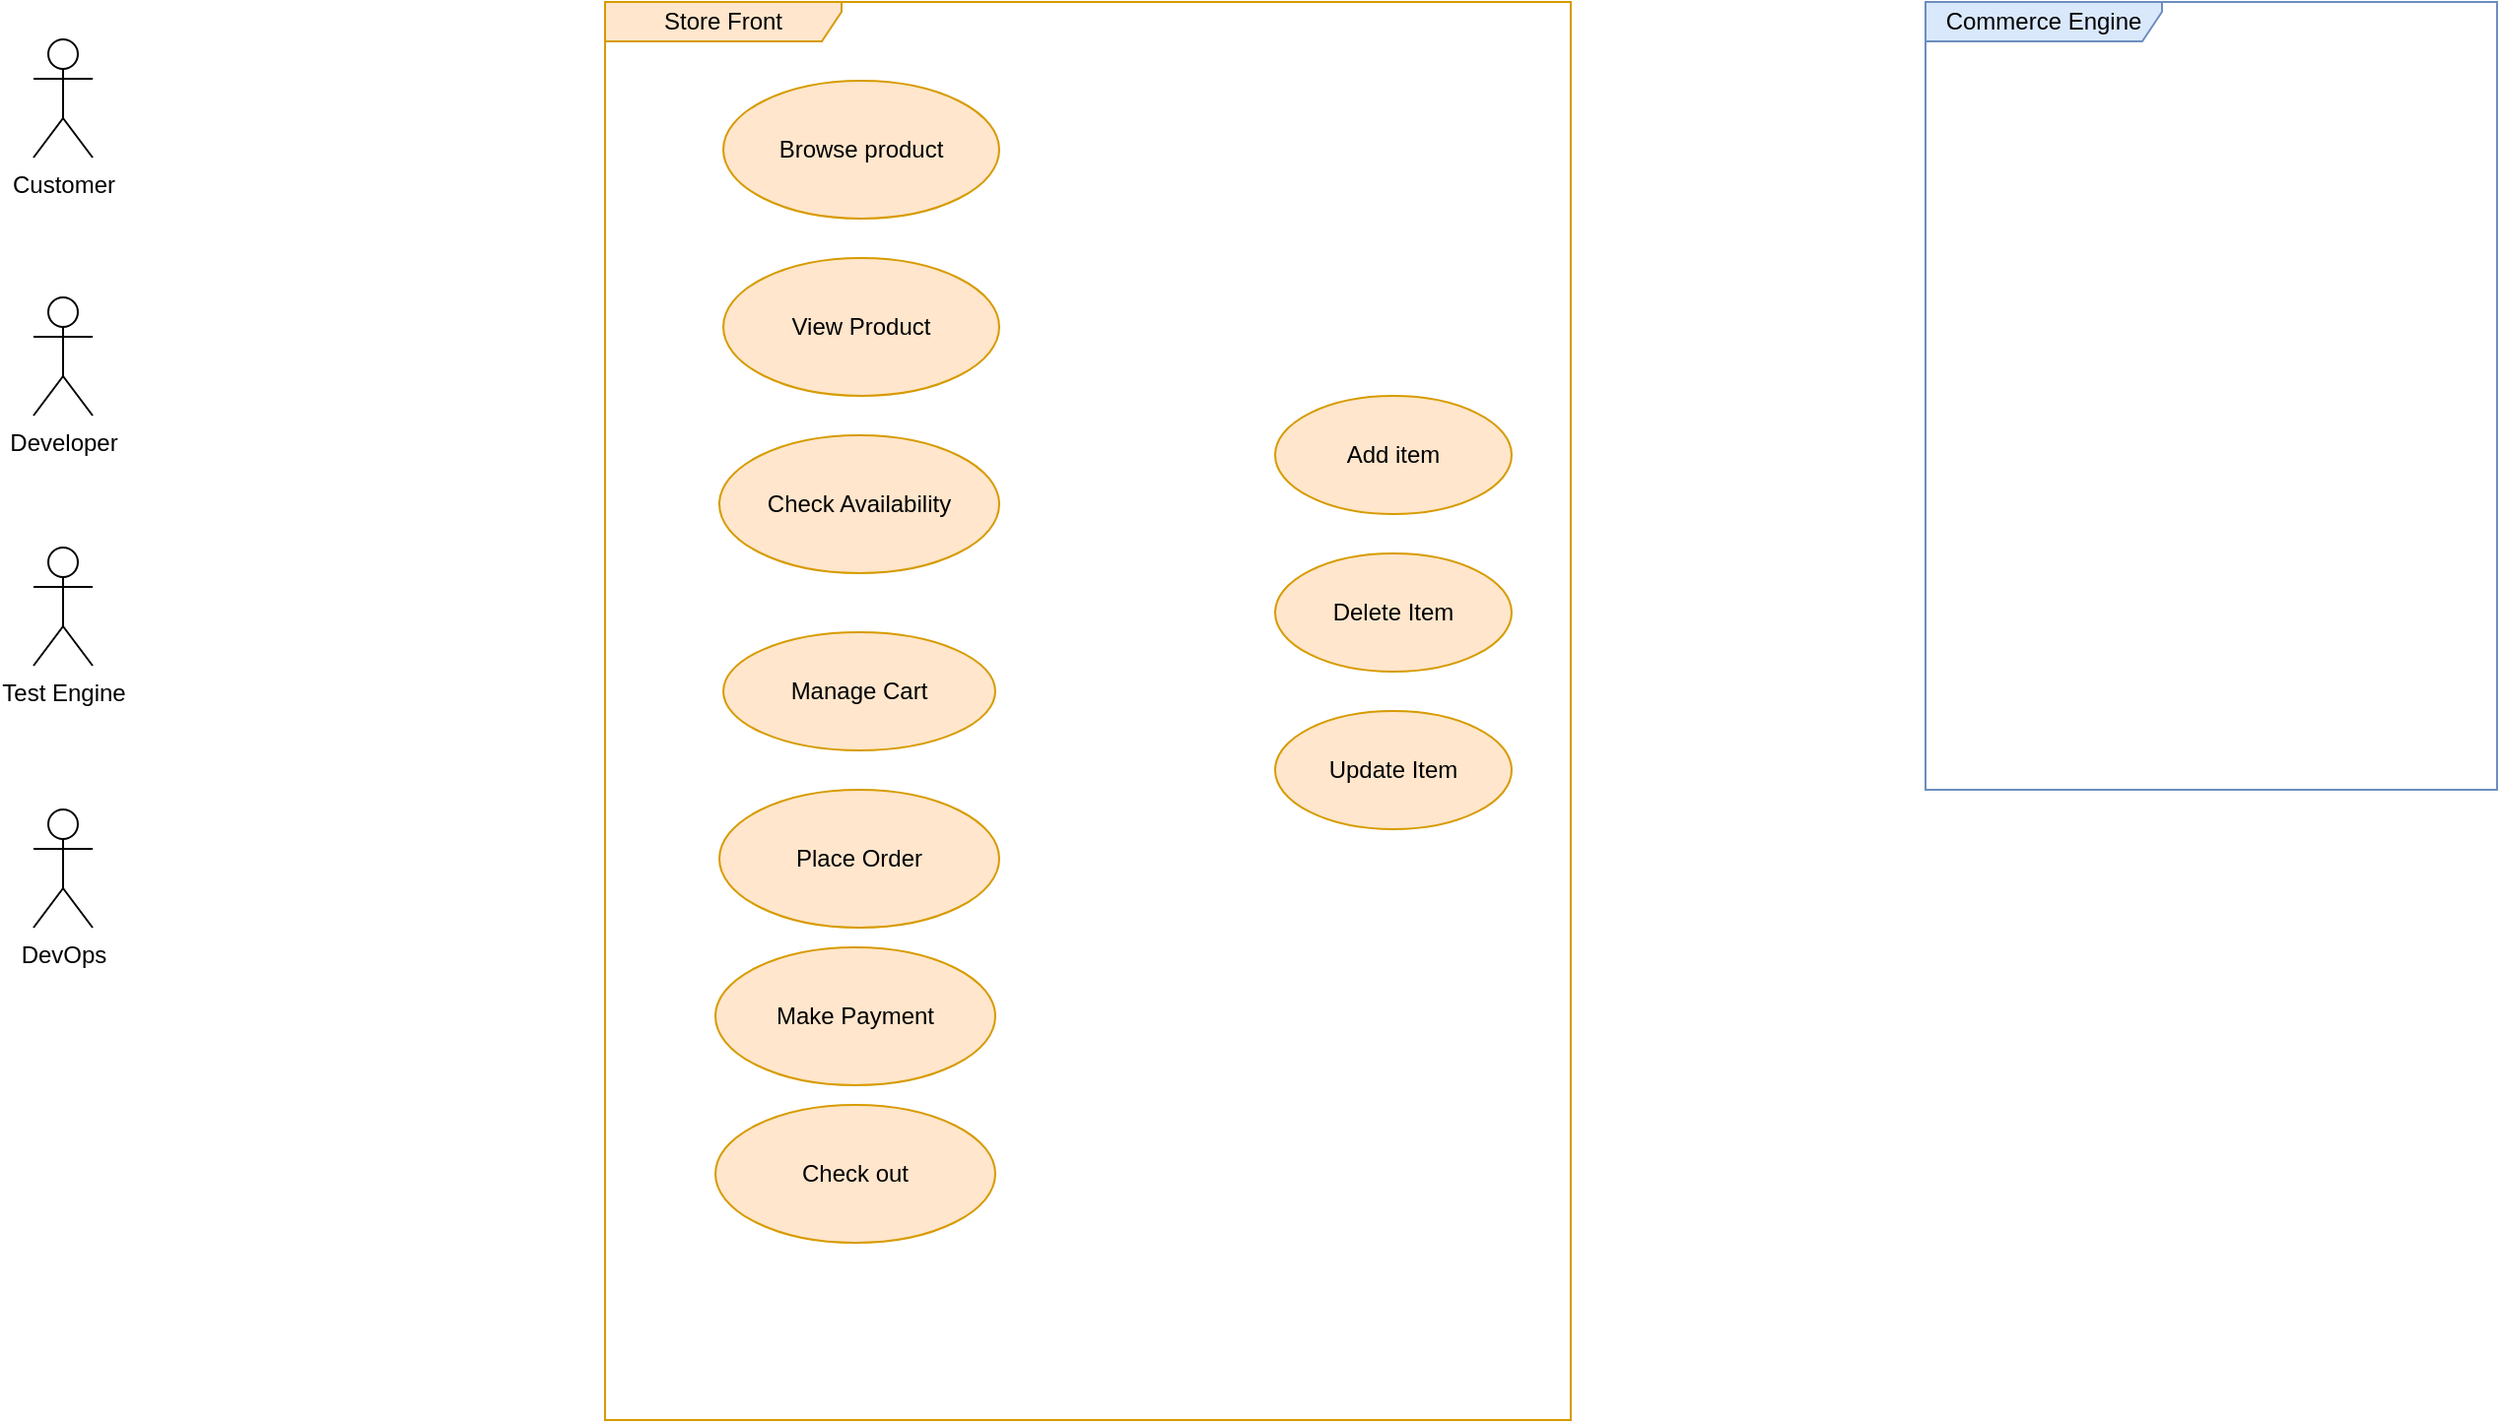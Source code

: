 <mxfile version="16.6.2" type="github">
  <diagram id="81j5qah-35toSOrjM9Ve" name="Page-1">
    <mxGraphModel dx="1345" dy="885" grid="1" gridSize="10" guides="1" tooltips="1" connect="1" arrows="1" fold="1" page="1" pageScale="1" pageWidth="850" pageHeight="1100" math="0" shadow="0">
      <root>
        <mxCell id="0" />
        <mxCell id="1" parent="0" />
        <mxCell id="NI-QJ-N0Z1hu9iZLNoDF-1" value="Store Front" style="shape=umlFrame;whiteSpace=wrap;html=1;width=120;height=20;fillColor=#ffe6cc;strokeColor=#d79b00;" parent="1" vertex="1">
          <mxGeometry x="360" y="120" width="490" height="720" as="geometry" />
        </mxCell>
        <mxCell id="NI-QJ-N0Z1hu9iZLNoDF-2" value="Commerce Engine" style="shape=umlFrame;whiteSpace=wrap;html=1;width=120;height=20;fillColor=#dae8fc;strokeColor=#6c8ebf;" parent="1" vertex="1">
          <mxGeometry x="1030" y="120" width="290" height="400" as="geometry" />
        </mxCell>
        <mxCell id="NI-QJ-N0Z1hu9iZLNoDF-3" value="Customer" style="shape=umlActor;verticalLabelPosition=bottom;verticalAlign=top;html=1;" parent="1" vertex="1">
          <mxGeometry x="70" y="139" width="30" height="60" as="geometry" />
        </mxCell>
        <mxCell id="NI-QJ-N0Z1hu9iZLNoDF-6" value="Developer" style="shape=umlActor;verticalLabelPosition=bottom;verticalAlign=top;html=1;" parent="1" vertex="1">
          <mxGeometry x="70" y="270" width="30" height="60" as="geometry" />
        </mxCell>
        <mxCell id="NI-QJ-N0Z1hu9iZLNoDF-8" value="Test Engine" style="shape=umlActor;verticalLabelPosition=bottom;verticalAlign=top;html=1;" parent="1" vertex="1">
          <mxGeometry x="70" y="397" width="30" height="60" as="geometry" />
        </mxCell>
        <mxCell id="NI-QJ-N0Z1hu9iZLNoDF-9" value="DevOps" style="shape=umlActor;verticalLabelPosition=bottom;verticalAlign=top;html=1;" parent="1" vertex="1">
          <mxGeometry x="70" y="530" width="30" height="60" as="geometry" />
        </mxCell>
        <mxCell id="NI-QJ-N0Z1hu9iZLNoDF-12" value="Browse product" style="ellipse;whiteSpace=wrap;html=1;fillColor=#ffe6cc;strokeColor=#d79b00;" parent="1" vertex="1">
          <mxGeometry x="420" y="160" width="140" height="70" as="geometry" />
        </mxCell>
        <mxCell id="NI-QJ-N0Z1hu9iZLNoDF-13" value="View Product" style="ellipse;whiteSpace=wrap;html=1;fillColor=#ffe6cc;strokeColor=#d79b00;" parent="1" vertex="1">
          <mxGeometry x="420" y="250" width="140" height="70" as="geometry" />
        </mxCell>
        <mxCell id="f040Nq-vHdsUplxB2Cle-1" value="Check Availability" style="ellipse;whiteSpace=wrap;html=1;fillColor=#ffe6cc;strokeColor=#d79b00;" vertex="1" parent="1">
          <mxGeometry x="418" y="340" width="142" height="70" as="geometry" />
        </mxCell>
        <mxCell id="f040Nq-vHdsUplxB2Cle-2" value="Manage Cart" style="ellipse;whiteSpace=wrap;html=1;fillColor=#ffe6cc;strokeColor=#d79b00;" vertex="1" parent="1">
          <mxGeometry x="420" y="440" width="138" height="60" as="geometry" />
        </mxCell>
        <mxCell id="f040Nq-vHdsUplxB2Cle-3" value="Add item" style="ellipse;whiteSpace=wrap;html=1;fillColor=#ffe6cc;strokeColor=#d79b00;" vertex="1" parent="1">
          <mxGeometry x="700" y="320" width="120" height="60" as="geometry" />
        </mxCell>
        <mxCell id="f040Nq-vHdsUplxB2Cle-4" value="Delete Item" style="ellipse;whiteSpace=wrap;html=1;fillColor=#ffe6cc;strokeColor=#d79b00;" vertex="1" parent="1">
          <mxGeometry x="700" y="400" width="120" height="60" as="geometry" />
        </mxCell>
        <mxCell id="f040Nq-vHdsUplxB2Cle-5" value="Update Item" style="ellipse;whiteSpace=wrap;html=1;fillColor=#ffe6cc;strokeColor=#d79b00;" vertex="1" parent="1">
          <mxGeometry x="700" y="480" width="120" height="60" as="geometry" />
        </mxCell>
        <mxCell id="f040Nq-vHdsUplxB2Cle-6" value="Place Order" style="ellipse;whiteSpace=wrap;html=1;fillColor=#ffe6cc;strokeColor=#d79b00;" vertex="1" parent="1">
          <mxGeometry x="418" y="520" width="142" height="70" as="geometry" />
        </mxCell>
        <mxCell id="f040Nq-vHdsUplxB2Cle-7" value="Make Payment" style="ellipse;whiteSpace=wrap;html=1;fillColor=#ffe6cc;strokeColor=#d79b00;" vertex="1" parent="1">
          <mxGeometry x="416" y="600" width="142" height="70" as="geometry" />
        </mxCell>
        <mxCell id="f040Nq-vHdsUplxB2Cle-8" value="Check out" style="ellipse;whiteSpace=wrap;html=1;fillColor=#ffe6cc;strokeColor=#d79b00;" vertex="1" parent="1">
          <mxGeometry x="416" y="680" width="142" height="70" as="geometry" />
        </mxCell>
      </root>
    </mxGraphModel>
  </diagram>
</mxfile>
